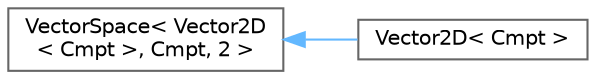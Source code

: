 digraph "Graphical Class Hierarchy"
{
 // LATEX_PDF_SIZE
  bgcolor="transparent";
  edge [fontname=Helvetica,fontsize=10,labelfontname=Helvetica,labelfontsize=10];
  node [fontname=Helvetica,fontsize=10,shape=box,height=0.2,width=0.4];
  rankdir="LR";
  Node0 [id="Node000000",label="VectorSpace\< Vector2D\l\< Cmpt \>, Cmpt, 2 \>",height=0.2,width=0.4,color="grey40", fillcolor="white", style="filled",URL="$classFoam_1_1VectorSpace.html",tooltip=" "];
  Node0 -> Node1 [id="edge5688_Node000000_Node000001",dir="back",color="steelblue1",style="solid",tooltip=" "];
  Node1 [id="Node000001",label="Vector2D\< Cmpt \>",height=0.2,width=0.4,color="grey40", fillcolor="white", style="filled",URL="$classFoam_1_1Vector2D.html",tooltip="Templated 2D Vector derived from VectorSpace adding construction from 2 components,..."];
}
